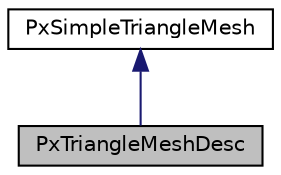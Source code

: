 digraph "PxTriangleMeshDesc"
{
  edge [fontname="Helvetica",fontsize="10",labelfontname="Helvetica",labelfontsize="10"];
  node [fontname="Helvetica",fontsize="10",shape=record];
  Node0 [label="PxTriangleMeshDesc",height=0.2,width=0.4,color="black", fillcolor="grey75", style="filled", fontcolor="black"];
  Node1 -> Node0 [dir="back",color="midnightblue",fontsize="10",style="solid",fontname="Helvetica"];
  Node1 [label="PxSimpleTriangleMesh",height=0.2,width=0.4,color="black", fillcolor="white", style="filled",URL="$classPxSimpleTriangleMesh.html",tooltip="A structure describing a triangle mesh. "];
}
